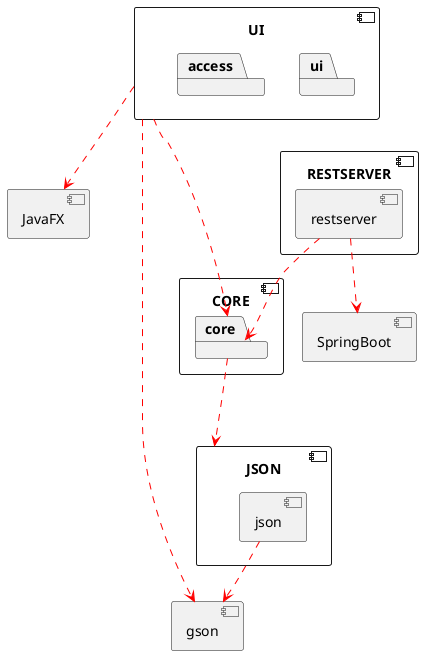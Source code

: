 @startuml Architecture Diagram

component CORE {
	package core
}

component UI {
    package ui
    package access

}


component RESTSERVER {
	component restserver {
	}
}

component JSON {
	component json {
	}
}

core -[#Red]..> JSON
UI -[#Red].> JavaFX
UI -[#Red]..> gson
UI -[#Red]..> core
restserver -[#Red].> core
restserver -[#Red].> SpringBoot
json -[#Red].> gson

component gson {
}

component JavaFX{
}

component SpringBoot{
}

@enduml